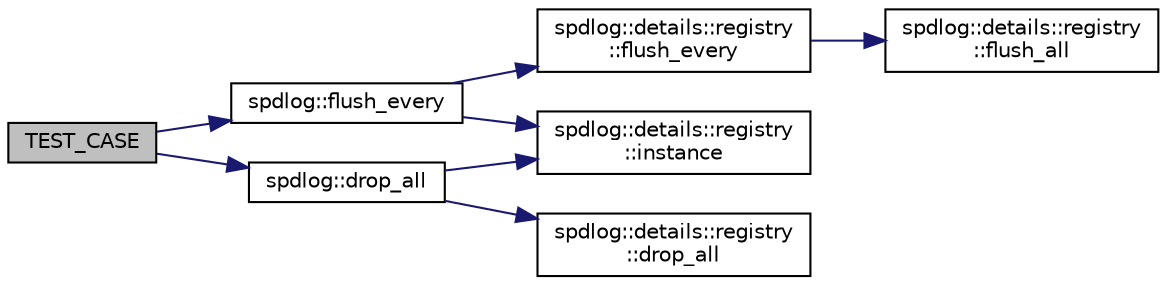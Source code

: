 digraph "TEST_CASE"
{
  edge [fontname="Helvetica",fontsize="10",labelfontname="Helvetica",labelfontsize="10"];
  node [fontname="Helvetica",fontsize="10",shape=record];
  rankdir="LR";
  Node1 [label="TEST_CASE",height=0.2,width=0.4,color="black", fillcolor="grey75", style="filled" fontcolor="black"];
  Node1 -> Node2 [color="midnightblue",fontsize="10",style="solid",fontname="Helvetica"];
  Node2 [label="spdlog::flush_every",height=0.2,width=0.4,color="black", fillcolor="white", style="filled",URL="$namespacespdlog.html#a70d5763d644df282a67999baf4680dde"];
  Node2 -> Node3 [color="midnightblue",fontsize="10",style="solid",fontname="Helvetica"];
  Node3 [label="spdlog::details::registry\l::instance",height=0.2,width=0.4,color="black", fillcolor="white", style="filled",URL="$classspdlog_1_1details_1_1registry.html#a58a1bbb352f751f6b729bc57bfadd6be"];
  Node2 -> Node4 [color="midnightblue",fontsize="10",style="solid",fontname="Helvetica"];
  Node4 [label="spdlog::details::registry\l::flush_every",height=0.2,width=0.4,color="black", fillcolor="white", style="filled",URL="$classspdlog_1_1details_1_1registry.html#a78eb75a31640c0bb204d7f2123ba825c"];
  Node4 -> Node5 [color="midnightblue",fontsize="10",style="solid",fontname="Helvetica"];
  Node5 [label="spdlog::details::registry\l::flush_all",height=0.2,width=0.4,color="black", fillcolor="white", style="filled",URL="$classspdlog_1_1details_1_1registry.html#a3abe5826eebb056d51dd0dd75beed42d"];
  Node1 -> Node6 [color="midnightblue",fontsize="10",style="solid",fontname="Helvetica"];
  Node6 [label="spdlog::drop_all",height=0.2,width=0.4,color="black", fillcolor="white", style="filled",URL="$namespacespdlog.html#ab1211636fc47637f4dc5ee9a18aa1bce"];
  Node6 -> Node3 [color="midnightblue",fontsize="10",style="solid",fontname="Helvetica"];
  Node6 -> Node7 [color="midnightblue",fontsize="10",style="solid",fontname="Helvetica"];
  Node7 [label="spdlog::details::registry\l::drop_all",height=0.2,width=0.4,color="black", fillcolor="white", style="filled",URL="$classspdlog_1_1details_1_1registry.html#a127ccc3786f6ddef57f16d354ba4db91"];
}

